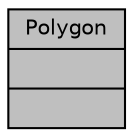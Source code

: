 digraph "Polygon"
{
  edge [fontname="Helvetica",fontsize="10",labelfontname="Helvetica",labelfontsize="10"];
  node [fontname="Helvetica",fontsize="10",shape=record];
  Node1 [label="{Polygon\n||}",height=0.2,width=0.4,color="black", fillcolor="grey75", style="filled", fontcolor="black"];
}
